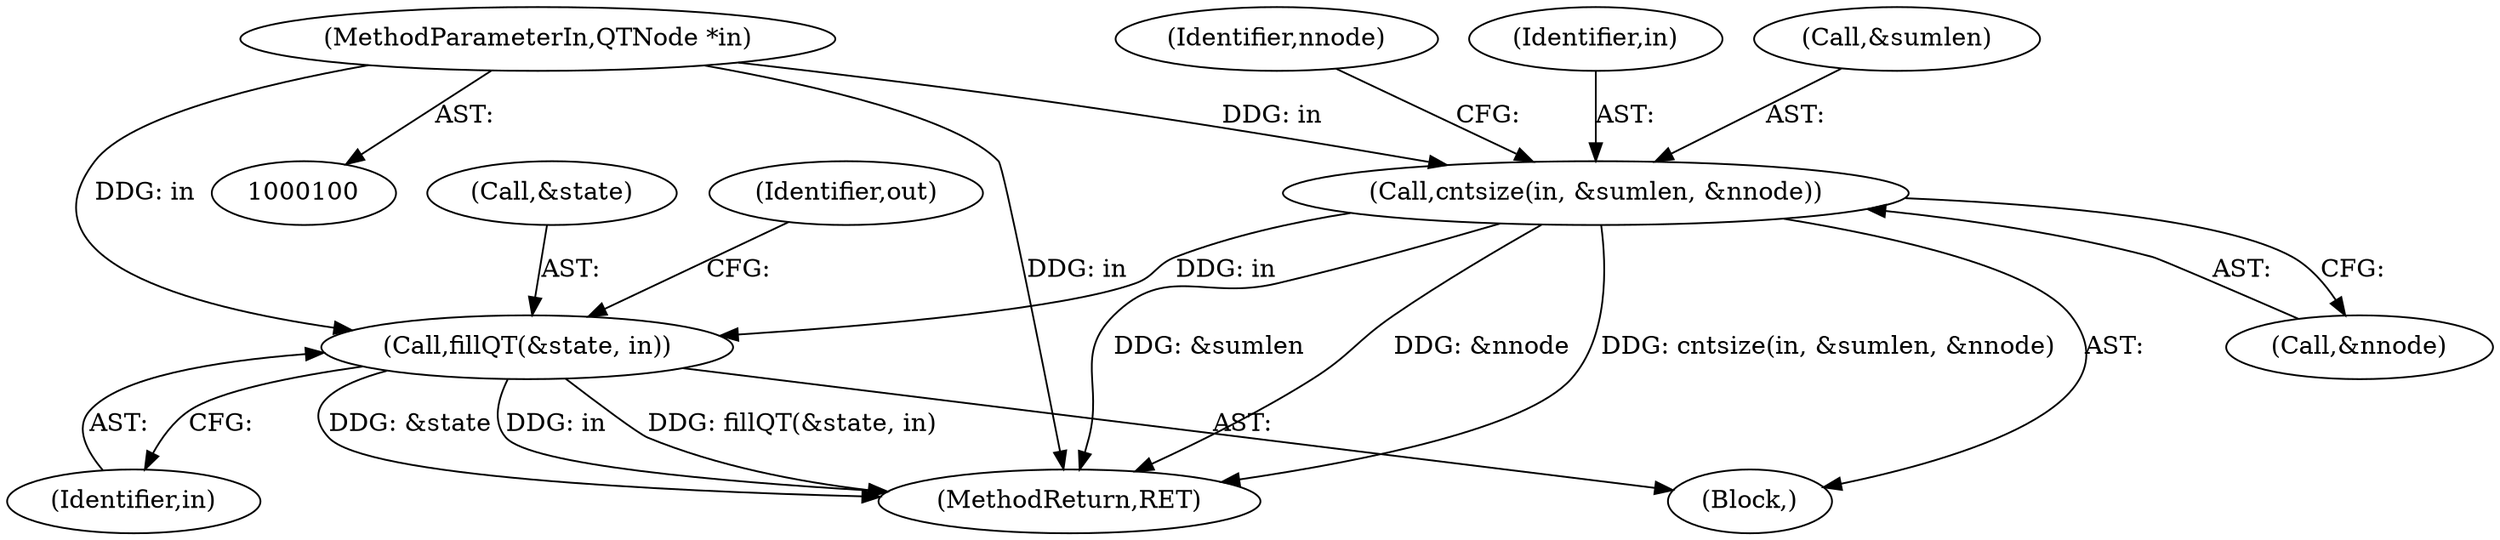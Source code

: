 digraph "0_postgres_31400a673325147e1205326008e32135a78b4d8a_17@pointer" {
"1000114" [label="(Call,cntsize(in, &sumlen, &nnode))"];
"1000101" [label="(MethodParameterIn,QTNode *in)"];
"1000166" [label="(Call,fillQT(&state, in))"];
"1000118" [label="(Call,&nnode)"];
"1000114" [label="(Call,cntsize(in, &sumlen, &nnode))"];
"1000166" [label="(Call,fillQT(&state, in))"];
"1000167" [label="(Call,&state)"];
"1000122" [label="(Identifier,nnode)"];
"1000102" [label="(Block,)"];
"1000115" [label="(Identifier,in)"];
"1000101" [label="(MethodParameterIn,QTNode *in)"];
"1000171" [label="(Identifier,out)"];
"1000169" [label="(Identifier,in)"];
"1000116" [label="(Call,&sumlen)"];
"1000172" [label="(MethodReturn,RET)"];
"1000114" -> "1000102"  [label="AST: "];
"1000114" -> "1000118"  [label="CFG: "];
"1000115" -> "1000114"  [label="AST: "];
"1000116" -> "1000114"  [label="AST: "];
"1000118" -> "1000114"  [label="AST: "];
"1000122" -> "1000114"  [label="CFG: "];
"1000114" -> "1000172"  [label="DDG: &nnode"];
"1000114" -> "1000172"  [label="DDG: cntsize(in, &sumlen, &nnode)"];
"1000114" -> "1000172"  [label="DDG: &sumlen"];
"1000101" -> "1000114"  [label="DDG: in"];
"1000114" -> "1000166"  [label="DDG: in"];
"1000101" -> "1000100"  [label="AST: "];
"1000101" -> "1000172"  [label="DDG: in"];
"1000101" -> "1000166"  [label="DDG: in"];
"1000166" -> "1000102"  [label="AST: "];
"1000166" -> "1000169"  [label="CFG: "];
"1000167" -> "1000166"  [label="AST: "];
"1000169" -> "1000166"  [label="AST: "];
"1000171" -> "1000166"  [label="CFG: "];
"1000166" -> "1000172"  [label="DDG: in"];
"1000166" -> "1000172"  [label="DDG: fillQT(&state, in)"];
"1000166" -> "1000172"  [label="DDG: &state"];
}
